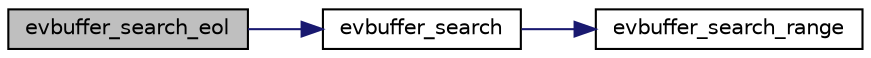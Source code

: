 digraph "evbuffer_search_eol"
{
 // LATEX_PDF_SIZE
  edge [fontname="Helvetica",fontsize="10",labelfontname="Helvetica",labelfontsize="10"];
  node [fontname="Helvetica",fontsize="10",shape=record];
  rankdir="LR";
  Node57 [label="evbuffer_search_eol",height=0.2,width=0.4,color="black", fillcolor="grey75", style="filled", fontcolor="black",tooltip=" "];
  Node57 -> Node58 [color="midnightblue",fontsize="10",style="solid",fontname="Helvetica"];
  Node58 [label="evbuffer_search",height=0.2,width=0.4,color="black", fillcolor="white", style="filled",URL="$buffer_8h.html#a06e9211319a369ffb072d4f4a83b48e7",tooltip=" "];
  Node58 -> Node59 [color="midnightblue",fontsize="10",style="solid",fontname="Helvetica"];
  Node59 [label="evbuffer_search_range",height=0.2,width=0.4,color="black", fillcolor="white", style="filled",URL="$buffer_8h.html#a3b1e093af8bc1a86963729ec1290de8f",tooltip=" "];
}
